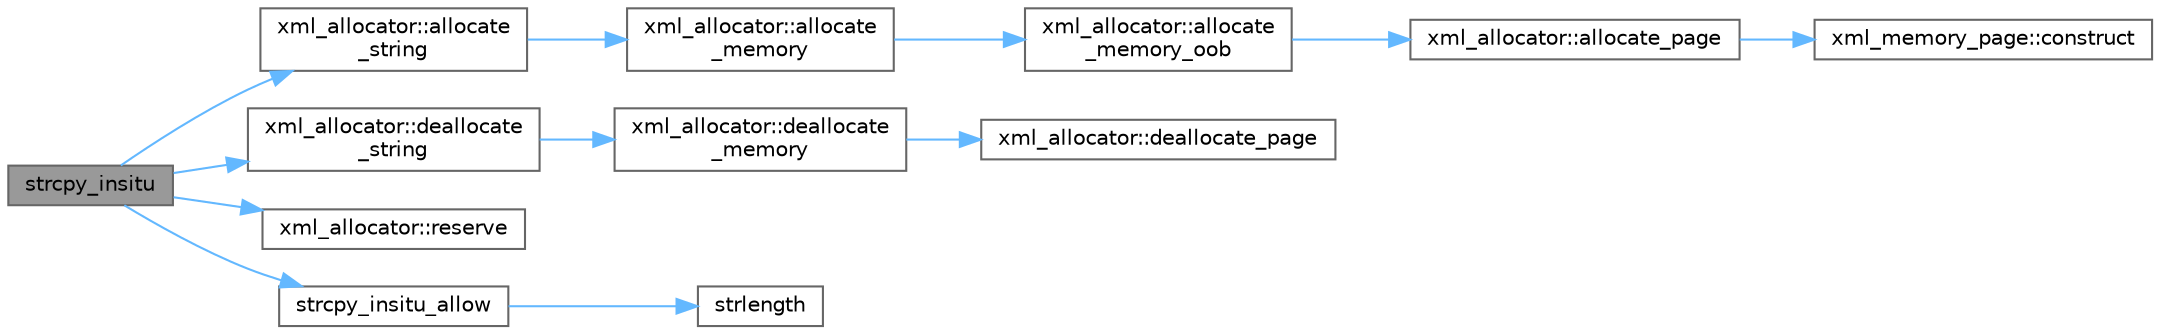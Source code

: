 digraph "strcpy_insitu"
{
 // INTERACTIVE_SVG=YES
 // LATEX_PDF_SIZE
  bgcolor="transparent";
  edge [fontname=Helvetica,fontsize=10,labelfontname=Helvetica,labelfontsize=10];
  node [fontname=Helvetica,fontsize=10,shape=box,height=0.2,width=0.4];
  rankdir="LR";
  Node1 [id="Node000001",label="strcpy_insitu",height=0.2,width=0.4,color="gray40", fillcolor="grey60", style="filled", fontcolor="black",tooltip=" "];
  Node1 -> Node2 [id="edge1_Node000001_Node000002",color="steelblue1",style="solid",tooltip=" "];
  Node2 [id="Node000002",label="xml_allocator::allocate\l_string",height=0.2,width=0.4,color="grey40", fillcolor="white", style="filled",URL="$d3/dae/structxml__allocator.html#a19732d75c0ba4b799d32a285fcb58027",tooltip=" "];
  Node2 -> Node3 [id="edge2_Node000002_Node000003",color="steelblue1",style="solid",tooltip=" "];
  Node3 [id="Node000003",label="xml_allocator::allocate\l_memory",height=0.2,width=0.4,color="grey40", fillcolor="white", style="filled",URL="$d3/dae/structxml__allocator.html#a02a8725611785568ceae7a0eea3eca76",tooltip=" "];
  Node3 -> Node4 [id="edge3_Node000003_Node000004",color="steelblue1",style="solid",tooltip=" "];
  Node4 [id="Node000004",label="xml_allocator::allocate\l_memory_oob",height=0.2,width=0.4,color="grey40", fillcolor="white", style="filled",URL="$d3/dae/structxml__allocator.html#a30bb557bc040de54c041c6d3dca6772e",tooltip=" "];
  Node4 -> Node5 [id="edge4_Node000004_Node000005",color="steelblue1",style="solid",tooltip=" "];
  Node5 [id="Node000005",label="xml_allocator::allocate_page",height=0.2,width=0.4,color="grey40", fillcolor="white", style="filled",URL="$d3/dae/structxml__allocator.html#ad07a6aa6876c8c5a5536d409c01d88e5",tooltip=" "];
  Node5 -> Node6 [id="edge5_Node000005_Node000006",color="steelblue1",style="solid",tooltip=" "];
  Node6 [id="Node000006",label="xml_memory_page::construct",height=0.2,width=0.4,color="grey40", fillcolor="white", style="filled",URL="$d7/dd1/structxml__memory__page.html#a071bb9cc9aeccef1655c1336b16472a5",tooltip=" "];
  Node1 -> Node7 [id="edge6_Node000001_Node000007",color="steelblue1",style="solid",tooltip=" "];
  Node7 [id="Node000007",label="xml_allocator::deallocate\l_string",height=0.2,width=0.4,color="grey40", fillcolor="white", style="filled",URL="$d3/dae/structxml__allocator.html#af32c538db4d562c2d0bfe15f7c0aa879",tooltip=" "];
  Node7 -> Node8 [id="edge7_Node000007_Node000008",color="steelblue1",style="solid",tooltip=" "];
  Node8 [id="Node000008",label="xml_allocator::deallocate\l_memory",height=0.2,width=0.4,color="grey40", fillcolor="white", style="filled",URL="$d3/dae/structxml__allocator.html#a5df417155487cce4e0460b123ac33dc6",tooltip=" "];
  Node8 -> Node9 [id="edge8_Node000008_Node000009",color="steelblue1",style="solid",tooltip=" "];
  Node9 [id="Node000009",label="xml_allocator::deallocate_page",height=0.2,width=0.4,color="grey40", fillcolor="white", style="filled",URL="$d3/dae/structxml__allocator.html#a1c6bfe15a257a094f55659f8d71c209e",tooltip=" "];
  Node1 -> Node10 [id="edge9_Node000001_Node000010",color="steelblue1",style="solid",tooltip=" "];
  Node10 [id="Node000010",label="xml_allocator::reserve",height=0.2,width=0.4,color="grey40", fillcolor="white", style="filled",URL="$d3/dae/structxml__allocator.html#ac831a283ec3bcbe22fd3ce3be98ec347",tooltip=" "];
  Node1 -> Node11 [id="edge10_Node000001_Node000011",color="steelblue1",style="solid",tooltip=" "];
  Node11 [id="Node000011",label="strcpy_insitu_allow",height=0.2,width=0.4,color="grey40", fillcolor="white", style="filled",URL="$db/d20/pugixml_8cpp.html#afeaebb026671399f617b36e27fa92234",tooltip=" "];
  Node11 -> Node12 [id="edge11_Node000011_Node000012",color="steelblue1",style="solid",tooltip=" "];
  Node12 [id="Node000012",label="strlength",height=0.2,width=0.4,color="grey40", fillcolor="white", style="filled",URL="$db/d20/pugixml_8cpp.html#aab9e1f034d085b663d146fcceabb1c48",tooltip=" "];
}
